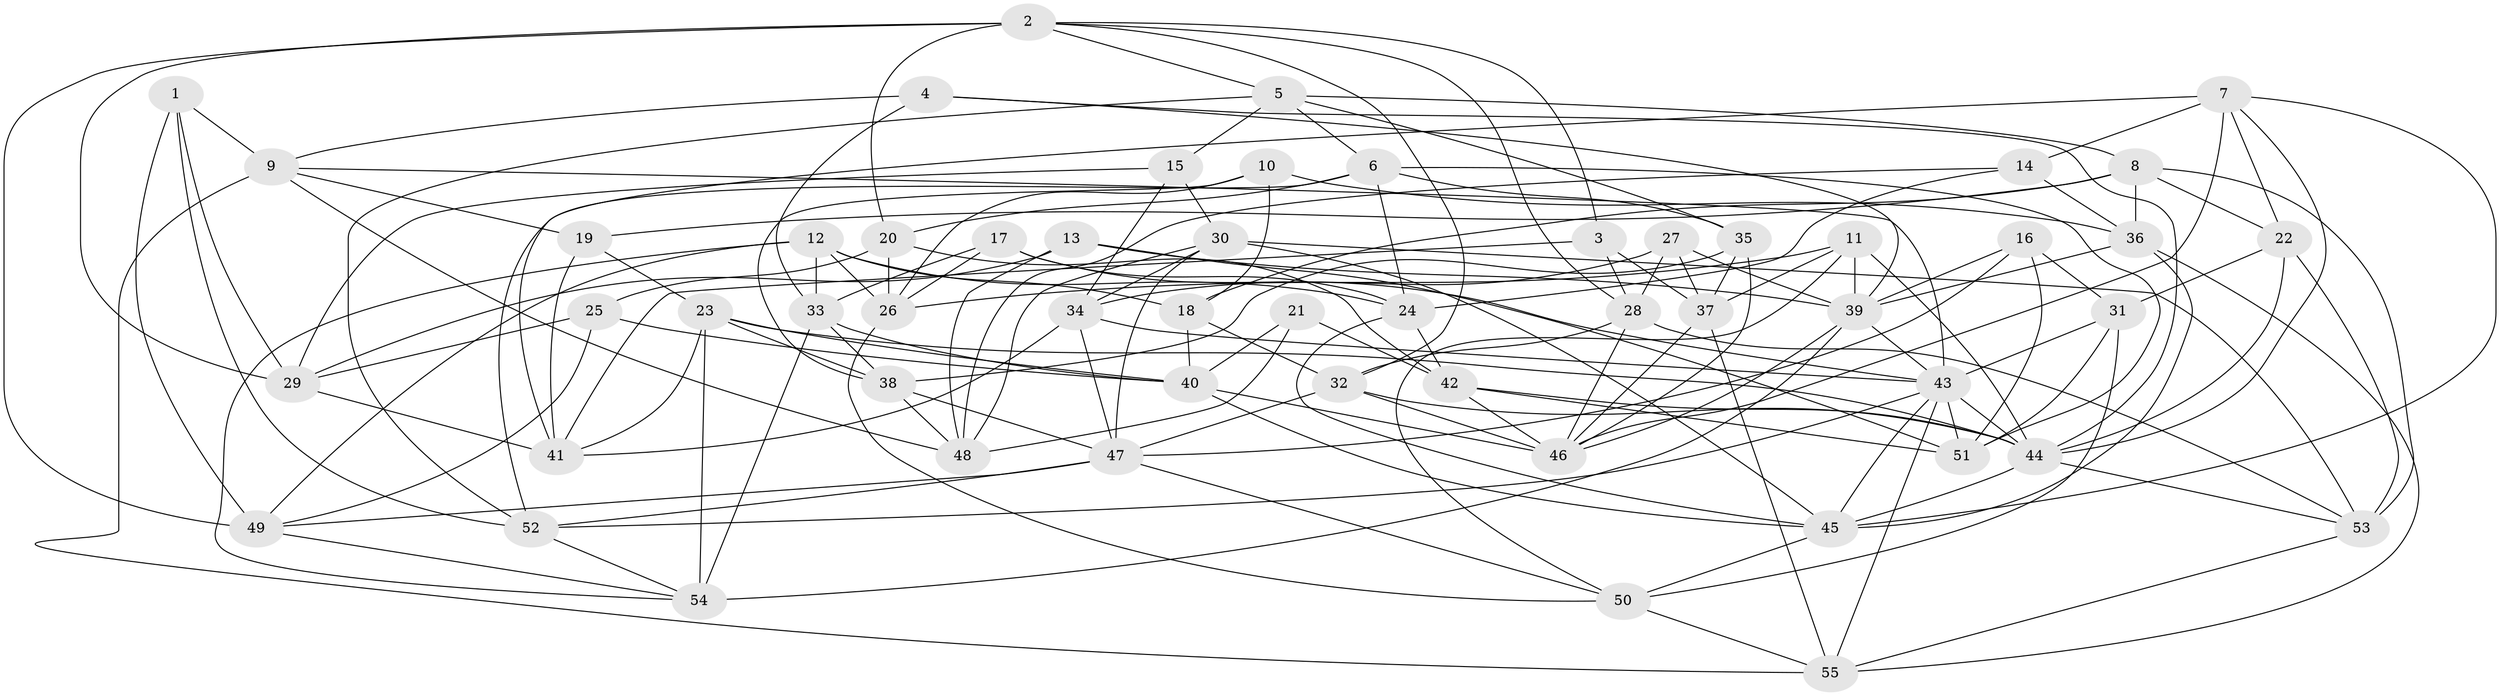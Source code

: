 // original degree distribution, {4: 1.0}
// Generated by graph-tools (version 1.1) at 2025/26/03/09/25 03:26:53]
// undirected, 55 vertices, 158 edges
graph export_dot {
graph [start="1"]
  node [color=gray90,style=filled];
  1;
  2;
  3;
  4;
  5;
  6;
  7;
  8;
  9;
  10;
  11;
  12;
  13;
  14;
  15;
  16;
  17;
  18;
  19;
  20;
  21;
  22;
  23;
  24;
  25;
  26;
  27;
  28;
  29;
  30;
  31;
  32;
  33;
  34;
  35;
  36;
  37;
  38;
  39;
  40;
  41;
  42;
  43;
  44;
  45;
  46;
  47;
  48;
  49;
  50;
  51;
  52;
  53;
  54;
  55;
  1 -- 9 [weight=1.0];
  1 -- 29 [weight=1.0];
  1 -- 49 [weight=1.0];
  1 -- 52 [weight=1.0];
  2 -- 3 [weight=1.0];
  2 -- 5 [weight=1.0];
  2 -- 20 [weight=2.0];
  2 -- 28 [weight=1.0];
  2 -- 29 [weight=1.0];
  2 -- 32 [weight=1.0];
  2 -- 49 [weight=1.0];
  3 -- 28 [weight=1.0];
  3 -- 37 [weight=1.0];
  3 -- 41 [weight=1.0];
  4 -- 9 [weight=1.0];
  4 -- 33 [weight=1.0];
  4 -- 39 [weight=1.0];
  4 -- 44 [weight=1.0];
  5 -- 6 [weight=1.0];
  5 -- 8 [weight=1.0];
  5 -- 15 [weight=1.0];
  5 -- 35 [weight=1.0];
  5 -- 52 [weight=1.0];
  6 -- 20 [weight=1.0];
  6 -- 24 [weight=1.0];
  6 -- 35 [weight=1.0];
  6 -- 51 [weight=1.0];
  6 -- 52 [weight=1.0];
  7 -- 14 [weight=1.0];
  7 -- 22 [weight=1.0];
  7 -- 41 [weight=1.0];
  7 -- 44 [weight=1.0];
  7 -- 45 [weight=1.0];
  7 -- 46 [weight=1.0];
  8 -- 18 [weight=1.0];
  8 -- 19 [weight=1.0];
  8 -- 22 [weight=1.0];
  8 -- 36 [weight=1.0];
  8 -- 53 [weight=1.0];
  9 -- 19 [weight=1.0];
  9 -- 43 [weight=1.0];
  9 -- 48 [weight=1.0];
  9 -- 55 [weight=1.0];
  10 -- 18 [weight=1.0];
  10 -- 26 [weight=1.0];
  10 -- 36 [weight=1.0];
  10 -- 38 [weight=1.0];
  11 -- 26 [weight=1.0];
  11 -- 37 [weight=1.0];
  11 -- 39 [weight=2.0];
  11 -- 44 [weight=1.0];
  11 -- 50 [weight=1.0];
  12 -- 18 [weight=1.0];
  12 -- 24 [weight=1.0];
  12 -- 26 [weight=1.0];
  12 -- 33 [weight=1.0];
  12 -- 49 [weight=1.0];
  12 -- 54 [weight=1.0];
  13 -- 29 [weight=1.0];
  13 -- 39 [weight=1.0];
  13 -- 48 [weight=1.0];
  13 -- 51 [weight=1.0];
  14 -- 24 [weight=1.0];
  14 -- 36 [weight=1.0];
  14 -- 48 [weight=1.0];
  15 -- 29 [weight=1.0];
  15 -- 30 [weight=1.0];
  15 -- 34 [weight=1.0];
  16 -- 31 [weight=1.0];
  16 -- 39 [weight=1.0];
  16 -- 47 [weight=1.0];
  16 -- 51 [weight=1.0];
  17 -- 24 [weight=1.0];
  17 -- 26 [weight=1.0];
  17 -- 33 [weight=1.0];
  17 -- 43 [weight=1.0];
  18 -- 32 [weight=1.0];
  18 -- 40 [weight=2.0];
  19 -- 23 [weight=1.0];
  19 -- 41 [weight=1.0];
  20 -- 25 [weight=1.0];
  20 -- 26 [weight=1.0];
  20 -- 42 [weight=1.0];
  21 -- 40 [weight=2.0];
  21 -- 42 [weight=1.0];
  21 -- 48 [weight=1.0];
  22 -- 31 [weight=2.0];
  22 -- 44 [weight=1.0];
  22 -- 53 [weight=1.0];
  23 -- 38 [weight=1.0];
  23 -- 40 [weight=1.0];
  23 -- 41 [weight=1.0];
  23 -- 44 [weight=1.0];
  23 -- 54 [weight=1.0];
  24 -- 42 [weight=1.0];
  24 -- 45 [weight=1.0];
  25 -- 29 [weight=1.0];
  25 -- 40 [weight=1.0];
  25 -- 49 [weight=1.0];
  26 -- 50 [weight=1.0];
  27 -- 28 [weight=1.0];
  27 -- 34 [weight=1.0];
  27 -- 37 [weight=1.0];
  27 -- 39 [weight=1.0];
  28 -- 32 [weight=1.0];
  28 -- 46 [weight=1.0];
  28 -- 53 [weight=1.0];
  29 -- 41 [weight=1.0];
  30 -- 34 [weight=1.0];
  30 -- 45 [weight=1.0];
  30 -- 47 [weight=1.0];
  30 -- 48 [weight=1.0];
  30 -- 53 [weight=1.0];
  31 -- 43 [weight=1.0];
  31 -- 50 [weight=1.0];
  31 -- 51 [weight=1.0];
  32 -- 44 [weight=1.0];
  32 -- 46 [weight=1.0];
  32 -- 47 [weight=1.0];
  33 -- 38 [weight=1.0];
  33 -- 40 [weight=1.0];
  33 -- 54 [weight=1.0];
  34 -- 41 [weight=1.0];
  34 -- 43 [weight=1.0];
  34 -- 47 [weight=1.0];
  35 -- 37 [weight=1.0];
  35 -- 38 [weight=1.0];
  35 -- 46 [weight=2.0];
  36 -- 39 [weight=1.0];
  36 -- 45 [weight=1.0];
  36 -- 55 [weight=1.0];
  37 -- 46 [weight=1.0];
  37 -- 55 [weight=1.0];
  38 -- 47 [weight=1.0];
  38 -- 48 [weight=1.0];
  39 -- 43 [weight=1.0];
  39 -- 46 [weight=1.0];
  39 -- 54 [weight=1.0];
  40 -- 45 [weight=1.0];
  40 -- 46 [weight=2.0];
  42 -- 44 [weight=1.0];
  42 -- 46 [weight=1.0];
  42 -- 51 [weight=1.0];
  43 -- 44 [weight=1.0];
  43 -- 45 [weight=1.0];
  43 -- 51 [weight=1.0];
  43 -- 52 [weight=1.0];
  43 -- 55 [weight=1.0];
  44 -- 45 [weight=1.0];
  44 -- 53 [weight=1.0];
  45 -- 50 [weight=1.0];
  47 -- 49 [weight=1.0];
  47 -- 50 [weight=1.0];
  47 -- 52 [weight=1.0];
  49 -- 54 [weight=1.0];
  50 -- 55 [weight=1.0];
  52 -- 54 [weight=1.0];
  53 -- 55 [weight=1.0];
}
